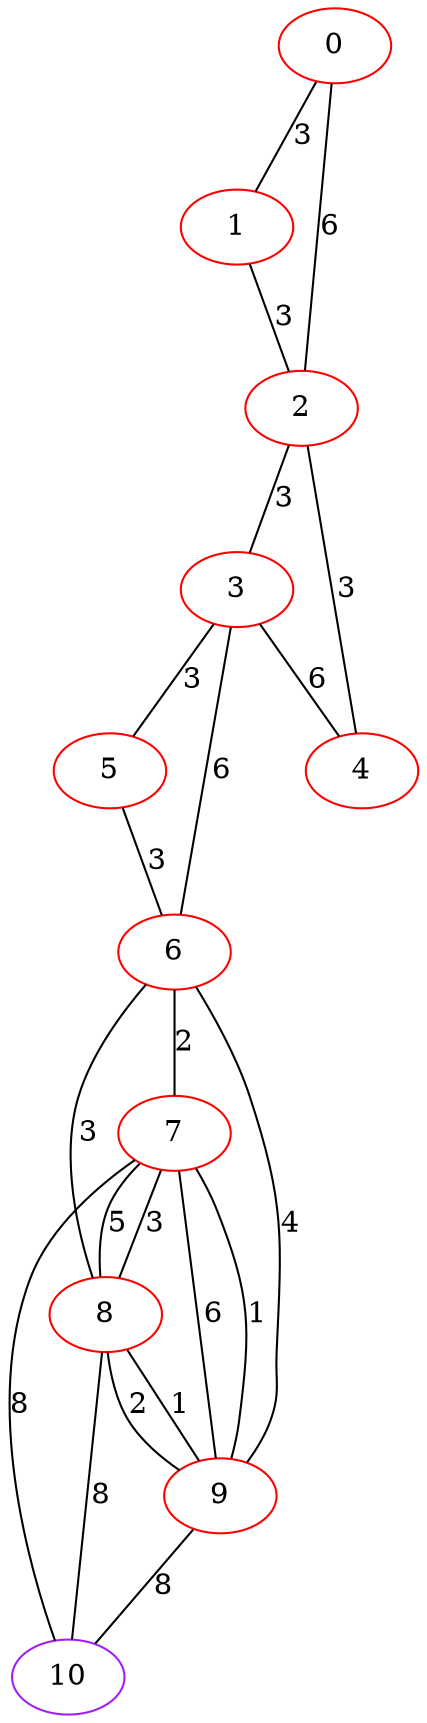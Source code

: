 graph "" {
0 [color=red, weight=1];
1 [color=red, weight=1];
2 [color=red, weight=1];
3 [color=red, weight=1];
4 [color=red, weight=1];
5 [color=red, weight=1];
6 [color=red, weight=1];
7 [color=red, weight=1];
8 [color=red, weight=1];
9 [color=red, weight=1];
10 [color=purple, weight=4];
0 -- 1  [key=0, label=3];
0 -- 2  [key=0, label=6];
1 -- 2  [key=0, label=3];
2 -- 3  [key=0, label=3];
2 -- 4  [key=0, label=3];
3 -- 4  [key=0, label=6];
3 -- 5  [key=0, label=3];
3 -- 6  [key=0, label=6];
5 -- 6  [key=0, label=3];
6 -- 8  [key=0, label=3];
6 -- 9  [key=0, label=4];
6 -- 7  [key=0, label=2];
7 -- 8  [key=0, label=5];
7 -- 8  [key=1, label=3];
7 -- 9  [key=0, label=6];
7 -- 9  [key=1, label=1];
7 -- 10  [key=0, label=8];
8 -- 9  [key=0, label=1];
8 -- 9  [key=1, label=2];
8 -- 10  [key=0, label=8];
9 -- 10  [key=0, label=8];
}
